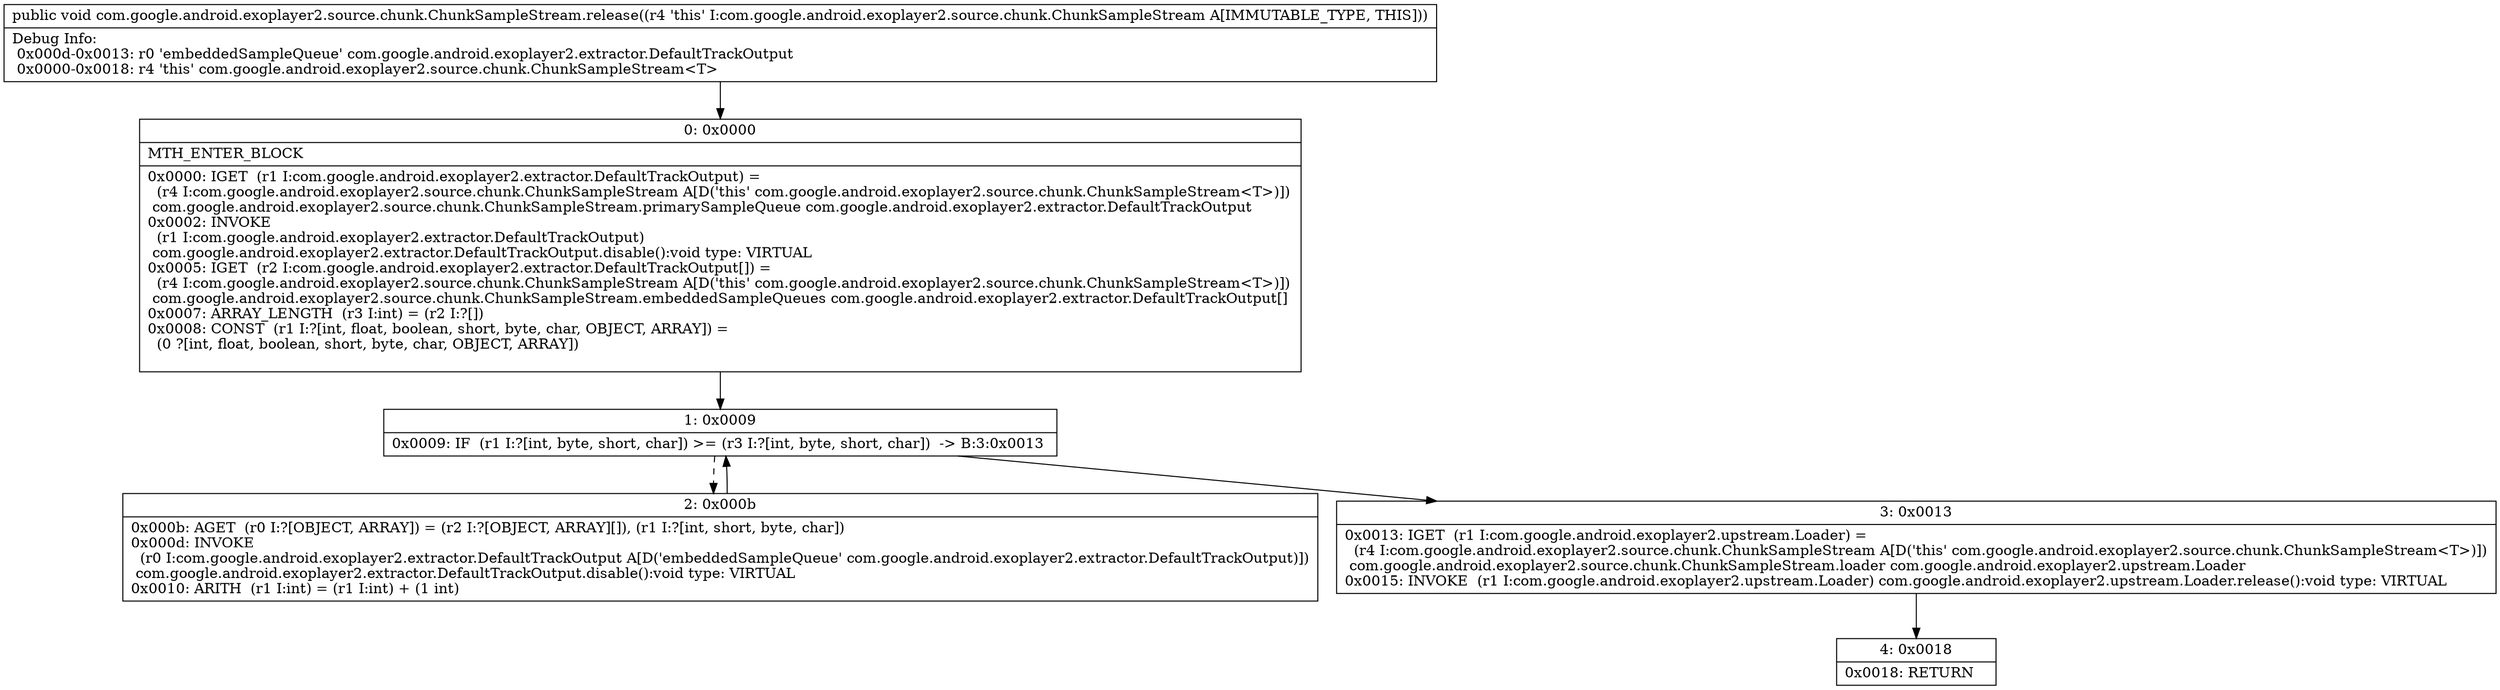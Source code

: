 digraph "CFG forcom.google.android.exoplayer2.source.chunk.ChunkSampleStream.release()V" {
Node_0 [shape=record,label="{0\:\ 0x0000|MTH_ENTER_BLOCK\l|0x0000: IGET  (r1 I:com.google.android.exoplayer2.extractor.DefaultTrackOutput) = \l  (r4 I:com.google.android.exoplayer2.source.chunk.ChunkSampleStream A[D('this' com.google.android.exoplayer2.source.chunk.ChunkSampleStream\<T\>)])\l com.google.android.exoplayer2.source.chunk.ChunkSampleStream.primarySampleQueue com.google.android.exoplayer2.extractor.DefaultTrackOutput \l0x0002: INVOKE  \l  (r1 I:com.google.android.exoplayer2.extractor.DefaultTrackOutput)\l com.google.android.exoplayer2.extractor.DefaultTrackOutput.disable():void type: VIRTUAL \l0x0005: IGET  (r2 I:com.google.android.exoplayer2.extractor.DefaultTrackOutput[]) = \l  (r4 I:com.google.android.exoplayer2.source.chunk.ChunkSampleStream A[D('this' com.google.android.exoplayer2.source.chunk.ChunkSampleStream\<T\>)])\l com.google.android.exoplayer2.source.chunk.ChunkSampleStream.embeddedSampleQueues com.google.android.exoplayer2.extractor.DefaultTrackOutput[] \l0x0007: ARRAY_LENGTH  (r3 I:int) = (r2 I:?[]) \l0x0008: CONST  (r1 I:?[int, float, boolean, short, byte, char, OBJECT, ARRAY]) = \l  (0 ?[int, float, boolean, short, byte, char, OBJECT, ARRAY])\l \l}"];
Node_1 [shape=record,label="{1\:\ 0x0009|0x0009: IF  (r1 I:?[int, byte, short, char]) \>= (r3 I:?[int, byte, short, char])  \-\> B:3:0x0013 \l}"];
Node_2 [shape=record,label="{2\:\ 0x000b|0x000b: AGET  (r0 I:?[OBJECT, ARRAY]) = (r2 I:?[OBJECT, ARRAY][]), (r1 I:?[int, short, byte, char]) \l0x000d: INVOKE  \l  (r0 I:com.google.android.exoplayer2.extractor.DefaultTrackOutput A[D('embeddedSampleQueue' com.google.android.exoplayer2.extractor.DefaultTrackOutput)])\l com.google.android.exoplayer2.extractor.DefaultTrackOutput.disable():void type: VIRTUAL \l0x0010: ARITH  (r1 I:int) = (r1 I:int) + (1 int) \l}"];
Node_3 [shape=record,label="{3\:\ 0x0013|0x0013: IGET  (r1 I:com.google.android.exoplayer2.upstream.Loader) = \l  (r4 I:com.google.android.exoplayer2.source.chunk.ChunkSampleStream A[D('this' com.google.android.exoplayer2.source.chunk.ChunkSampleStream\<T\>)])\l com.google.android.exoplayer2.source.chunk.ChunkSampleStream.loader com.google.android.exoplayer2.upstream.Loader \l0x0015: INVOKE  (r1 I:com.google.android.exoplayer2.upstream.Loader) com.google.android.exoplayer2.upstream.Loader.release():void type: VIRTUAL \l}"];
Node_4 [shape=record,label="{4\:\ 0x0018|0x0018: RETURN   \l}"];
MethodNode[shape=record,label="{public void com.google.android.exoplayer2.source.chunk.ChunkSampleStream.release((r4 'this' I:com.google.android.exoplayer2.source.chunk.ChunkSampleStream A[IMMUTABLE_TYPE, THIS]))  | Debug Info:\l  0x000d\-0x0013: r0 'embeddedSampleQueue' com.google.android.exoplayer2.extractor.DefaultTrackOutput\l  0x0000\-0x0018: r4 'this' com.google.android.exoplayer2.source.chunk.ChunkSampleStream\<T\>\l}"];
MethodNode -> Node_0;
Node_0 -> Node_1;
Node_1 -> Node_2[style=dashed];
Node_1 -> Node_3;
Node_2 -> Node_1;
Node_3 -> Node_4;
}

